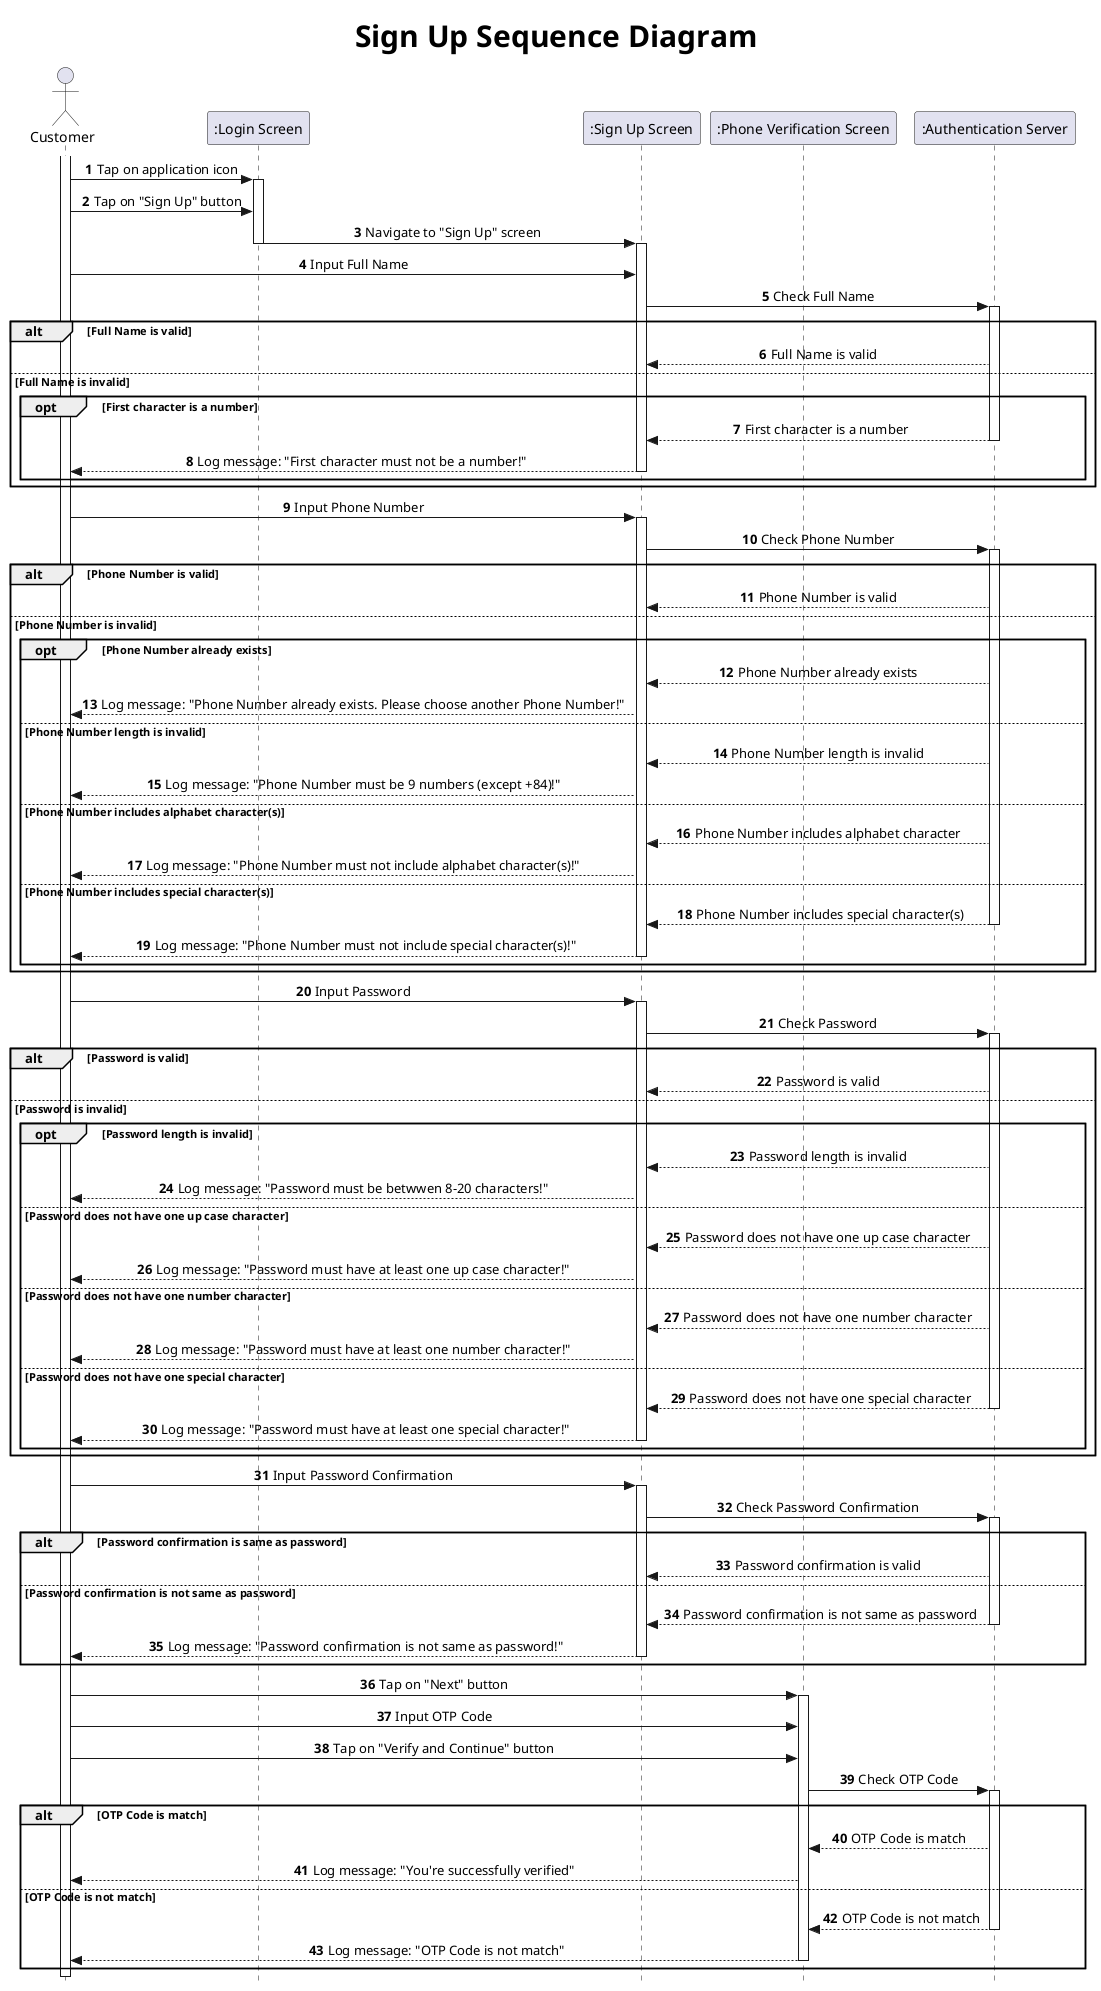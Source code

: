 @startuml Sign Up Sequence Diagram

title <size: 30> Sign Up Sequence Diagram

skinparam Style strictuml
skinparam sequenceMessageAlign center

actor "Customer" as Cm
participant ":Login Screen" as LI
participant ":Sign Up Screen" as SU
participant ":Phone Verification Screen" as PV
participant ":Authentication Server" as AS


autonumber

activate Cm
Cm -> LI: Tap on application icon
activate LI
Cm -> LI: Tap on "Sign Up" button
LI -> SU: Navigate to "Sign Up" screen
deactivate LI

activate SU

'=============== Full Name ==============='
Cm -> SU: Input Full Name
SU -> AS: Check Full Name
activate AS

alt Full Name is valid
    AS --> SU: Full Name is valid
else Full Name is invalid
    opt First character is a number
        AS --> SU: First character is a number
        deactivate AS
        SU --> Cm: Log message: "First character must not be a number!"
        
        deactivate SU
    end
end

'=============== Phone Number ==============='
Cm -> SU: Input Phone Number
activate SU
SU -> AS: Check Phone Number
activate AS

alt Phone Number is valid
    AS --> SU: Phone Number is valid
else Phone Number is invalid
    opt Phone Number already exists
        AS --> SU: Phone Number already exists
        SU --> Cm: Log message: "Phone Number already exists. Please choose another Phone Number!"
    else Phone Number length is invalid
        AS --> SU: Phone Number length is invalid
        SU --> Cm: Log message: "Phone Number must be 9 numbers (except +84)!"
    else Phone Number includes alphabet character(s)
        AS --> SU: Phone Number includes alphabet character
        SU --> Cm: Log message: "Phone Number must not include alphabet character(s)!"
    else Phone Number includes special character(s)
        AS --> SU: Phone Number includes special character(s)
        deactivate AS
        SU --> Cm: Log message: "Phone Number must not include special character(s)!"
        deactivate SU
    end
end


'=============== Password ==============='
Cm -> SU: Input Password
activate SU
SU -> AS: Check Password
activate AS

alt Password is valid
    AS --> SU: Password is valid
else Password is invalid
    opt Password length is invalid
        AS --> SU: Password length is invalid
        SU --> Cm: Log message: "Password must be betwwen 8-20 characters!"
    else Password does not have one up case character
        AS --> SU: Password does not have one up case character
        SU --> Cm: Log message: "Password must have at least one up case character!"
    else Password does not have one number character
        AS --> SU: Password does not have one number character
        SU --> Cm: Log message: "Password must have at least one number character!"
    else Password does not have one special character
        AS --> SU: Password does not have one special character
        deactivate AS
        SU --> Cm: Log message: "Password must have at least one special character!"
        deactivate SU
    end
end

'=============== Password Confirmation ==============='
Cm -> SU: Input Password Confirmation
activate SU
SU -> AS: Check Password Confirmation
activate AS

alt Password confirmation is same as password
    AS --> SU: Password confirmation is valid
else Password confirmation is not same as password
    AS --> SU: Password confirmation is not same as password
    deactivate AS
    SU --> Cm: Log message: "Password confirmation is not same as password!"
    deactivate SU
end

'=============== Phone Verification Screen ==============='
Cm -> PV: Tap on "Next" button
activate PV
Cm -> PV: Input OTP Code
Cm -> PV: Tap on "Verify and Continue" button
PV -> AS: Check OTP Code
activate AS


alt OTP Code is match
    AS --> PV: OTP Code is match 
    PV --> Cm: Log message: "You're successfully verified"
    
else OTP Code is not match
    AS --> PV: OTP Code is not match
    deactivate AS
    PV --> Cm: Log message: "OTP Code is not match" 
    deactivate PV
end

@enduml
